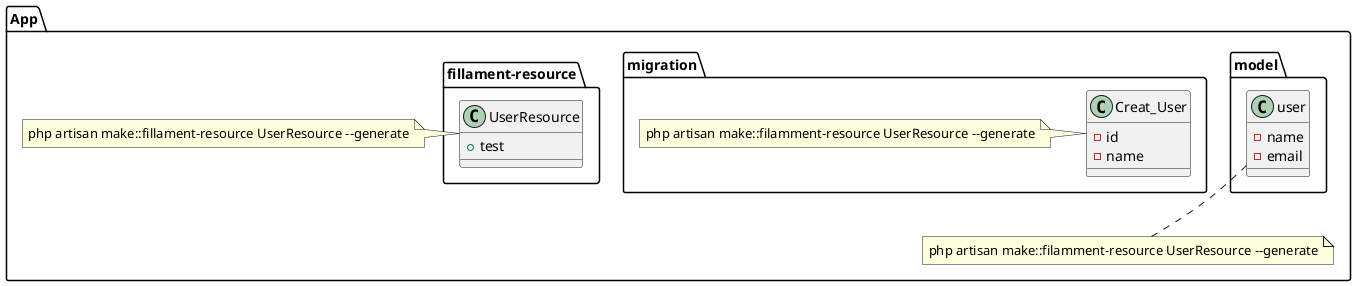 @startuml

package App {
   package model {
   class user{
     -name
     -email
      }
}
note bottom: php artisan make::filamment-resource UserResource --generate

   package migration{
   class Creat_User{
   -id 
   -name
 }
note left: php artisan make::filamment-resource UserResource --generate
}
   package fillament-resource{
   class UserResource{
   +test
 }
}
note right: php artisan make::fillament-resource UserResource --generate
}
@enduml